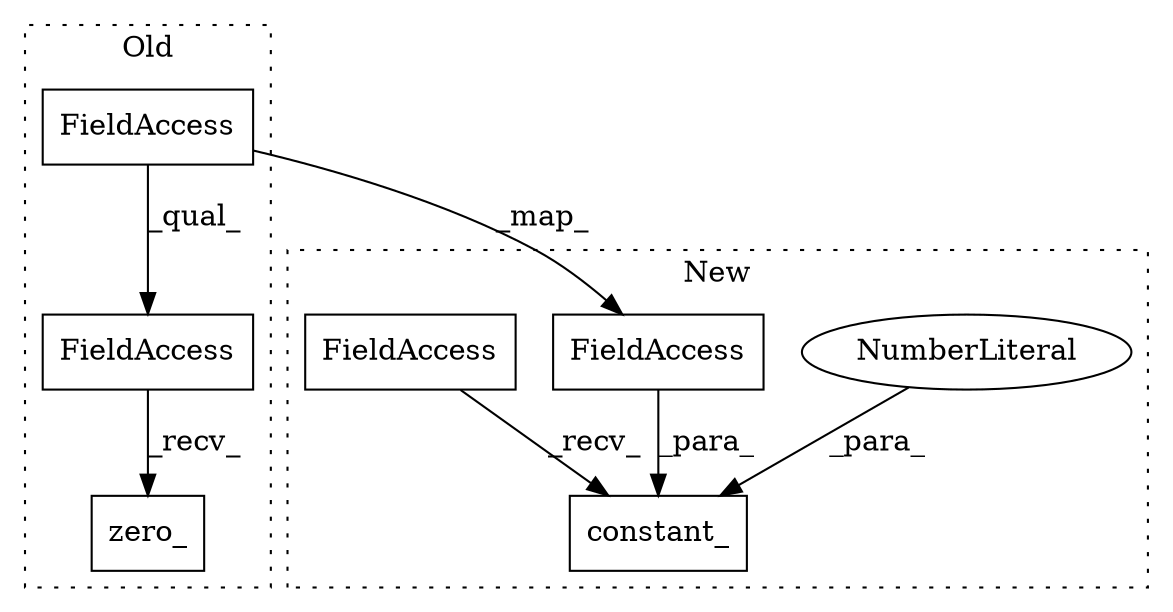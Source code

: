 digraph G {
subgraph cluster0 {
1 [label="zero_" a="32" s="1536" l="7" shape="box"];
4 [label="FieldAccess" a="22" s="1521" l="14" shape="box"];
6 [label="FieldAccess" a="22" s="1521" l="9" shape="box"];
label = "Old";
style="dotted";
}
subgraph cluster1 {
2 [label="constant_" a="32" s="1559,1580" l="10,1" shape="box"];
3 [label="NumberLiteral" a="34" s="1579" l="1" shape="ellipse"];
5 [label="FieldAccess" a="22" s="1569" l="9" shape="box"];
7 [label="FieldAccess" a="22" s="1545" l="13" shape="box"];
label = "New";
style="dotted";
}
3 -> 2 [label="_para_"];
4 -> 1 [label="_recv_"];
5 -> 2 [label="_para_"];
6 -> 4 [label="_qual_"];
6 -> 5 [label="_map_"];
7 -> 2 [label="_recv_"];
}